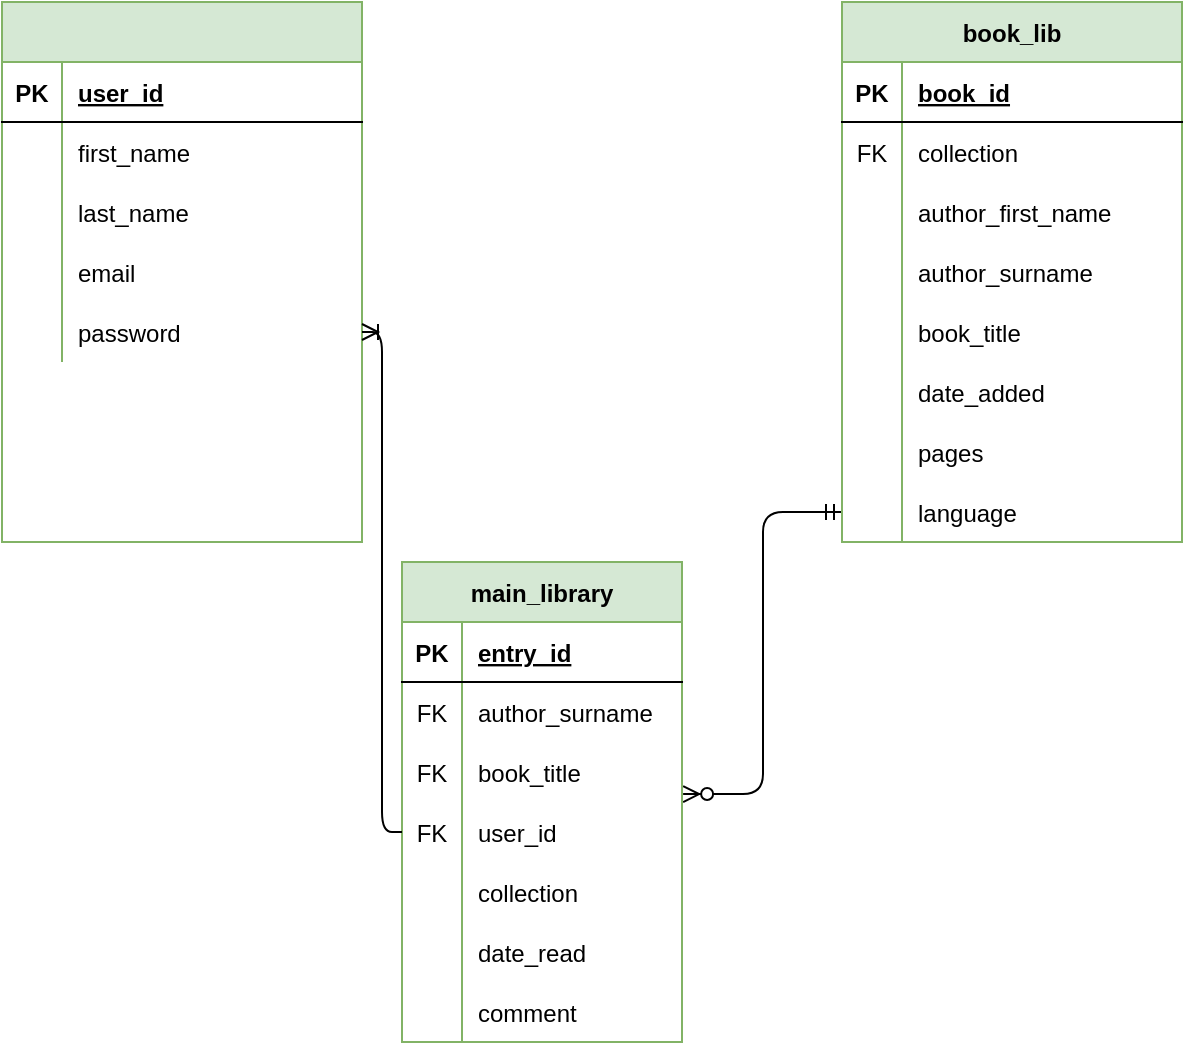 <mxfile version="13.5.7" type="device"><diagram id="R2lEEEUBdFMjLlhIrx00" name="Page-1"><mxGraphModel dx="464" dy="706" grid="1" gridSize="10" guides="1" tooltips="1" connect="1" arrows="1" fold="1" page="1" pageScale="1" pageWidth="850" pageHeight="1100" math="0" shadow="0" extFonts="Permanent Marker^https://fonts.googleapis.com/css?family=Permanent+Marker"><root><mxCell id="0"/><mxCell id="1" parent="0"/><mxCell id="q8SXTB7Nf52hJqVDdlHK-131" value="" style="edgeStyle=elbowEdgeStyle;fontSize=12;html=1;endArrow=ERzeroToMany;startArrow=ERmandOne;entryX=1.004;entryY=-0.133;entryDx=0;entryDy=0;entryPerimeter=0;" edge="1" parent="1" source="q8SXTB7Nf52hJqVDdlHK-60" target="q8SXTB7Nf52hJqVDdlHK-117"><mxGeometry width="100" height="100" relative="1" as="geometry"><mxPoint x="620" y="360" as="sourcePoint"/><mxPoint x="798" y="443.99" as="targetPoint"/></mxGeometry></mxCell><mxCell id="q8SXTB7Nf52hJqVDdlHK-21" value="main_library" style="shape=table;startSize=30;container=1;collapsible=1;childLayout=tableLayout;fixedRows=1;rowLines=0;fontStyle=1;align=center;resizeLast=1;fillColor=#d5e8d4;strokeColor=#82b366;" vertex="1" parent="1"><mxGeometry x="300" y="320" width="140" height="240" as="geometry"/></mxCell><mxCell id="q8SXTB7Nf52hJqVDdlHK-22" value="" style="shape=partialRectangle;collapsible=0;dropTarget=0;pointerEvents=0;fillColor=none;top=0;left=0;bottom=1;right=0;points=[[0,0.5],[1,0.5]];portConstraint=eastwest;" vertex="1" parent="q8SXTB7Nf52hJqVDdlHK-21"><mxGeometry y="30" width="140" height="30" as="geometry"/></mxCell><mxCell id="q8SXTB7Nf52hJqVDdlHK-23" value="PK" style="shape=partialRectangle;connectable=0;fillColor=none;top=0;left=0;bottom=0;right=0;fontStyle=1;overflow=hidden;" vertex="1" parent="q8SXTB7Nf52hJqVDdlHK-22"><mxGeometry width="30" height="30" as="geometry"/></mxCell><mxCell id="q8SXTB7Nf52hJqVDdlHK-24" value="entry_id" style="shape=partialRectangle;connectable=0;fillColor=none;top=0;left=0;bottom=0;right=0;align=left;spacingLeft=6;fontStyle=5;overflow=hidden;" vertex="1" parent="q8SXTB7Nf52hJqVDdlHK-22"><mxGeometry x="30" width="110" height="30" as="geometry"/></mxCell><mxCell id="q8SXTB7Nf52hJqVDdlHK-101" value="" style="shape=partialRectangle;collapsible=0;dropTarget=0;pointerEvents=0;fillColor=none;top=0;left=0;bottom=0;right=0;points=[[0,0.5],[1,0.5]];portConstraint=eastwest;" vertex="1" parent="q8SXTB7Nf52hJqVDdlHK-21"><mxGeometry y="60" width="140" height="30" as="geometry"/></mxCell><mxCell id="q8SXTB7Nf52hJqVDdlHK-102" value="FK" style="shape=partialRectangle;connectable=0;fillColor=none;top=0;left=0;bottom=0;right=0;fontStyle=0;overflow=hidden;" vertex="1" parent="q8SXTB7Nf52hJqVDdlHK-101"><mxGeometry width="30" height="30" as="geometry"/></mxCell><mxCell id="q8SXTB7Nf52hJqVDdlHK-103" value="author_surname" style="shape=partialRectangle;connectable=0;fillColor=none;top=0;left=0;bottom=0;right=0;align=left;spacingLeft=6;fontStyle=0;overflow=hidden;" vertex="1" parent="q8SXTB7Nf52hJqVDdlHK-101"><mxGeometry x="30" width="110" height="30" as="geometry"/></mxCell><mxCell id="q8SXTB7Nf52hJqVDdlHK-109" value="" style="shape=partialRectangle;collapsible=0;dropTarget=0;pointerEvents=0;fillColor=none;top=0;left=0;bottom=0;right=0;points=[[0,0.5],[1,0.5]];portConstraint=eastwest;" vertex="1" parent="q8SXTB7Nf52hJqVDdlHK-21"><mxGeometry y="90" width="140" height="30" as="geometry"/></mxCell><mxCell id="q8SXTB7Nf52hJqVDdlHK-110" value="FK" style="shape=partialRectangle;connectable=0;fillColor=none;top=0;left=0;bottom=0;right=0;fontStyle=0;overflow=hidden;" vertex="1" parent="q8SXTB7Nf52hJqVDdlHK-109"><mxGeometry width="30" height="30" as="geometry"/></mxCell><mxCell id="q8SXTB7Nf52hJqVDdlHK-111" value="book_title" style="shape=partialRectangle;connectable=0;fillColor=none;top=0;left=0;bottom=0;right=0;align=left;spacingLeft=6;fontStyle=0;overflow=hidden;" vertex="1" parent="q8SXTB7Nf52hJqVDdlHK-109"><mxGeometry x="30" width="110" height="30" as="geometry"/></mxCell><mxCell id="q8SXTB7Nf52hJqVDdlHK-117" value="" style="shape=partialRectangle;collapsible=0;dropTarget=0;pointerEvents=0;fillColor=none;top=0;left=0;bottom=0;right=0;points=[[0,0.5],[1,0.5]];portConstraint=eastwest;" vertex="1" parent="q8SXTB7Nf52hJqVDdlHK-21"><mxGeometry y="120" width="140" height="30" as="geometry"/></mxCell><mxCell id="q8SXTB7Nf52hJqVDdlHK-118" value="FK" style="shape=partialRectangle;connectable=0;fillColor=none;top=0;left=0;bottom=0;right=0;fontStyle=0;overflow=hidden;" vertex="1" parent="q8SXTB7Nf52hJqVDdlHK-117"><mxGeometry width="30" height="30" as="geometry"/></mxCell><mxCell id="q8SXTB7Nf52hJqVDdlHK-119" value="user_id" style="shape=partialRectangle;connectable=0;fillColor=none;top=0;left=0;bottom=0;right=0;align=left;spacingLeft=6;fontStyle=0;overflow=hidden;" vertex="1" parent="q8SXTB7Nf52hJqVDdlHK-117"><mxGeometry x="30" width="110" height="30" as="geometry"/></mxCell><mxCell id="q8SXTB7Nf52hJqVDdlHK-105" value="" style="shape=partialRectangle;collapsible=0;dropTarget=0;pointerEvents=0;fillColor=none;top=0;left=0;bottom=0;right=0;points=[[0,0.5],[1,0.5]];portConstraint=eastwest;" vertex="1" parent="q8SXTB7Nf52hJqVDdlHK-21"><mxGeometry y="150" width="140" height="30" as="geometry"/></mxCell><mxCell id="q8SXTB7Nf52hJqVDdlHK-106" value="" style="shape=partialRectangle;connectable=0;fillColor=none;top=0;left=0;bottom=0;right=0;fontStyle=0;overflow=hidden;" vertex="1" parent="q8SXTB7Nf52hJqVDdlHK-105"><mxGeometry width="30" height="30" as="geometry"/></mxCell><mxCell id="q8SXTB7Nf52hJqVDdlHK-107" value="collection" style="shape=partialRectangle;connectable=0;fillColor=none;top=0;left=0;bottom=0;right=0;align=left;spacingLeft=6;fontStyle=0;overflow=hidden;" vertex="1" parent="q8SXTB7Nf52hJqVDdlHK-105"><mxGeometry x="30" width="110" height="30" as="geometry"/></mxCell><mxCell id="q8SXTB7Nf52hJqVDdlHK-35" value="" style="shape=partialRectangle;collapsible=0;dropTarget=0;pointerEvents=0;fillColor=none;top=0;left=0;bottom=0;right=0;points=[[0,0.5],[1,0.5]];portConstraint=eastwest;" vertex="1" parent="q8SXTB7Nf52hJqVDdlHK-21"><mxGeometry y="180" width="140" height="30" as="geometry"/></mxCell><mxCell id="q8SXTB7Nf52hJqVDdlHK-36" value="" style="shape=partialRectangle;connectable=0;fillColor=none;top=0;left=0;bottom=0;right=0;fontStyle=1;overflow=hidden;" vertex="1" parent="q8SXTB7Nf52hJqVDdlHK-35"><mxGeometry width="30" height="30" as="geometry"/></mxCell><mxCell id="q8SXTB7Nf52hJqVDdlHK-37" value="date_read" style="shape=partialRectangle;connectable=0;fillColor=none;top=0;left=0;bottom=0;right=0;align=left;spacingLeft=6;fontStyle=0;overflow=hidden;" vertex="1" parent="q8SXTB7Nf52hJqVDdlHK-35"><mxGeometry x="30" width="110" height="30" as="geometry"/></mxCell><mxCell id="q8SXTB7Nf52hJqVDdlHK-121" value="" style="shape=partialRectangle;collapsible=0;dropTarget=0;pointerEvents=0;fillColor=none;top=0;left=0;bottom=0;right=0;points=[[0,0.5],[1,0.5]];portConstraint=eastwest;" vertex="1" parent="q8SXTB7Nf52hJqVDdlHK-21"><mxGeometry y="210" width="140" height="30" as="geometry"/></mxCell><mxCell id="q8SXTB7Nf52hJqVDdlHK-122" value="" style="shape=partialRectangle;connectable=0;fillColor=none;top=0;left=0;bottom=0;right=0;editable=1;overflow=hidden;" vertex="1" parent="q8SXTB7Nf52hJqVDdlHK-121"><mxGeometry width="30" height="30" as="geometry"/></mxCell><mxCell id="q8SXTB7Nf52hJqVDdlHK-123" value="comment" style="shape=partialRectangle;connectable=0;fillColor=none;top=0;left=0;bottom=0;right=0;align=left;spacingLeft=6;overflow=hidden;" vertex="1" parent="q8SXTB7Nf52hJqVDdlHK-121"><mxGeometry x="30" width="110" height="30" as="geometry"/></mxCell><mxCell id="q8SXTB7Nf52hJqVDdlHK-87" value="" style="shape=table;startSize=30;container=1;collapsible=1;childLayout=tableLayout;fixedRows=1;rowLines=0;fontStyle=1;align=center;resizeLast=1;fillColor=#d5e8d4;strokeColor=#82b366;" vertex="1" parent="1"><mxGeometry x="100" y="40" width="180" height="270" as="geometry"/></mxCell><mxCell id="q8SXTB7Nf52hJqVDdlHK-88" value="" style="shape=partialRectangle;collapsible=0;dropTarget=0;pointerEvents=0;fillColor=none;top=0;left=0;bottom=1;right=0;points=[[0,0.5],[1,0.5]];portConstraint=eastwest;" vertex="1" parent="q8SXTB7Nf52hJqVDdlHK-87"><mxGeometry y="30" width="180" height="30" as="geometry"/></mxCell><mxCell id="q8SXTB7Nf52hJqVDdlHK-89" value="PK" style="shape=partialRectangle;connectable=0;fillColor=none;top=0;left=0;bottom=0;right=0;fontStyle=1;overflow=hidden;" vertex="1" parent="q8SXTB7Nf52hJqVDdlHK-88"><mxGeometry width="30" height="30" as="geometry"/></mxCell><mxCell id="q8SXTB7Nf52hJqVDdlHK-90" value="user_id" style="shape=partialRectangle;connectable=0;fillColor=none;top=0;left=0;bottom=0;right=0;align=left;spacingLeft=6;fontStyle=5;overflow=hidden;" vertex="1" parent="q8SXTB7Nf52hJqVDdlHK-88"><mxGeometry x="30" width="150" height="30" as="geometry"/></mxCell><mxCell id="q8SXTB7Nf52hJqVDdlHK-91" value="" style="shape=partialRectangle;collapsible=0;dropTarget=0;pointerEvents=0;fillColor=none;top=0;left=0;bottom=0;right=0;points=[[0,0.5],[1,0.5]];portConstraint=eastwest;" vertex="1" parent="q8SXTB7Nf52hJqVDdlHK-87"><mxGeometry y="60" width="180" height="30" as="geometry"/></mxCell><mxCell id="q8SXTB7Nf52hJqVDdlHK-92" value="" style="shape=partialRectangle;connectable=0;fillColor=none;top=0;left=0;bottom=0;right=0;editable=1;overflow=hidden;" vertex="1" parent="q8SXTB7Nf52hJqVDdlHK-91"><mxGeometry width="30" height="30" as="geometry"/></mxCell><mxCell id="q8SXTB7Nf52hJqVDdlHK-93" value="first_name" style="shape=partialRectangle;connectable=0;fillColor=none;top=0;left=0;bottom=0;right=0;align=left;spacingLeft=6;overflow=hidden;" vertex="1" parent="q8SXTB7Nf52hJqVDdlHK-91"><mxGeometry x="30" width="150" height="30" as="geometry"/></mxCell><mxCell id="q8SXTB7Nf52hJqVDdlHK-134" value="" style="shape=partialRectangle;collapsible=0;dropTarget=0;pointerEvents=0;fillColor=none;top=0;left=0;bottom=0;right=0;points=[[0,0.5],[1,0.5]];portConstraint=eastwest;" vertex="1" parent="q8SXTB7Nf52hJqVDdlHK-87"><mxGeometry y="90" width="180" height="30" as="geometry"/></mxCell><mxCell id="q8SXTB7Nf52hJqVDdlHK-135" value="" style="shape=partialRectangle;connectable=0;fillColor=none;top=0;left=0;bottom=0;right=0;editable=1;overflow=hidden;" vertex="1" parent="q8SXTB7Nf52hJqVDdlHK-134"><mxGeometry width="30" height="30" as="geometry"/></mxCell><mxCell id="q8SXTB7Nf52hJqVDdlHK-136" value="last_name" style="shape=partialRectangle;connectable=0;fillColor=none;top=0;left=0;bottom=0;right=0;align=left;spacingLeft=6;overflow=hidden;" vertex="1" parent="q8SXTB7Nf52hJqVDdlHK-134"><mxGeometry x="30" width="150" height="30" as="geometry"/></mxCell><mxCell id="q8SXTB7Nf52hJqVDdlHK-94" value="" style="shape=partialRectangle;collapsible=0;dropTarget=0;pointerEvents=0;fillColor=none;top=0;left=0;bottom=0;right=0;points=[[0,0.5],[1,0.5]];portConstraint=eastwest;" vertex="1" parent="q8SXTB7Nf52hJqVDdlHK-87"><mxGeometry y="120" width="180" height="30" as="geometry"/></mxCell><mxCell id="q8SXTB7Nf52hJqVDdlHK-95" value="" style="shape=partialRectangle;connectable=0;fillColor=none;top=0;left=0;bottom=0;right=0;editable=1;overflow=hidden;" vertex="1" parent="q8SXTB7Nf52hJqVDdlHK-94"><mxGeometry width="30" height="30" as="geometry"/></mxCell><mxCell id="q8SXTB7Nf52hJqVDdlHK-96" value="email" style="shape=partialRectangle;connectable=0;fillColor=none;top=0;left=0;bottom=0;right=0;align=left;spacingLeft=6;overflow=hidden;" vertex="1" parent="q8SXTB7Nf52hJqVDdlHK-94"><mxGeometry x="30" width="150" height="30" as="geometry"/></mxCell><mxCell id="q8SXTB7Nf52hJqVDdlHK-97" value="" style="shape=partialRectangle;collapsible=0;dropTarget=0;pointerEvents=0;fillColor=none;top=0;left=0;bottom=0;right=0;points=[[0,0.5],[1,0.5]];portConstraint=eastwest;" vertex="1" parent="q8SXTB7Nf52hJqVDdlHK-87"><mxGeometry y="150" width="180" height="30" as="geometry"/></mxCell><mxCell id="q8SXTB7Nf52hJqVDdlHK-98" value="" style="shape=partialRectangle;connectable=0;fillColor=none;top=0;left=0;bottom=0;right=0;editable=1;overflow=hidden;" vertex="1" parent="q8SXTB7Nf52hJqVDdlHK-97"><mxGeometry width="30" height="30" as="geometry"/></mxCell><mxCell id="q8SXTB7Nf52hJqVDdlHK-99" value="password" style="shape=partialRectangle;connectable=0;fillColor=none;top=0;left=0;bottom=0;right=0;align=left;spacingLeft=6;overflow=hidden;" vertex="1" parent="q8SXTB7Nf52hJqVDdlHK-97"><mxGeometry x="30" width="150" height="30" as="geometry"/></mxCell><mxCell id="q8SXTB7Nf52hJqVDdlHK-38" value="book_lib" style="shape=table;startSize=30;container=1;collapsible=1;childLayout=tableLayout;fixedRows=1;rowLines=0;fontStyle=1;align=center;resizeLast=1;fillColor=#d5e8d4;strokeColor=#82b366;" vertex="1" parent="1"><mxGeometry x="520" y="40" width="170" height="270" as="geometry"/></mxCell><mxCell id="q8SXTB7Nf52hJqVDdlHK-39" value="" style="shape=partialRectangle;collapsible=0;dropTarget=0;pointerEvents=0;fillColor=none;top=0;left=0;bottom=1;right=0;points=[[0,0.5],[1,0.5]];portConstraint=eastwest;" vertex="1" parent="q8SXTB7Nf52hJqVDdlHK-38"><mxGeometry y="30" width="170" height="30" as="geometry"/></mxCell><mxCell id="q8SXTB7Nf52hJqVDdlHK-40" value="PK" style="shape=partialRectangle;connectable=0;fillColor=none;top=0;left=0;bottom=0;right=0;fontStyle=1;overflow=hidden;" vertex="1" parent="q8SXTB7Nf52hJqVDdlHK-39"><mxGeometry width="30" height="30" as="geometry"/></mxCell><mxCell id="q8SXTB7Nf52hJqVDdlHK-41" value="book_id" style="shape=partialRectangle;connectable=0;fillColor=none;top=0;left=0;bottom=0;right=0;align=left;spacingLeft=6;fontStyle=5;overflow=hidden;" vertex="1" parent="q8SXTB7Nf52hJqVDdlHK-39"><mxGeometry x="30" width="140" height="30" as="geometry"/></mxCell><mxCell id="q8SXTB7Nf52hJqVDdlHK-125" value="" style="shape=partialRectangle;collapsible=0;dropTarget=0;pointerEvents=0;fillColor=none;top=0;left=0;bottom=0;right=0;points=[[0,0.5],[1,0.5]];portConstraint=eastwest;" vertex="1" parent="q8SXTB7Nf52hJqVDdlHK-38"><mxGeometry y="60" width="170" height="30" as="geometry"/></mxCell><mxCell id="q8SXTB7Nf52hJqVDdlHK-126" value="FK" style="shape=partialRectangle;connectable=0;fillColor=none;top=0;left=0;bottom=0;right=0;fontStyle=0;overflow=hidden;" vertex="1" parent="q8SXTB7Nf52hJqVDdlHK-125"><mxGeometry width="30" height="30" as="geometry"/></mxCell><mxCell id="q8SXTB7Nf52hJqVDdlHK-127" value="collection" style="shape=partialRectangle;connectable=0;fillColor=none;top=0;left=0;bottom=0;right=0;align=left;spacingLeft=6;fontStyle=0;overflow=hidden;" vertex="1" parent="q8SXTB7Nf52hJqVDdlHK-125"><mxGeometry x="30" width="140" height="30" as="geometry"/></mxCell><mxCell id="q8SXTB7Nf52hJqVDdlHK-42" value="" style="shape=partialRectangle;collapsible=0;dropTarget=0;pointerEvents=0;fillColor=none;top=0;left=0;bottom=0;right=0;points=[[0,0.5],[1,0.5]];portConstraint=eastwest;" vertex="1" parent="q8SXTB7Nf52hJqVDdlHK-38"><mxGeometry y="90" width="170" height="30" as="geometry"/></mxCell><mxCell id="q8SXTB7Nf52hJqVDdlHK-43" value="" style="shape=partialRectangle;connectable=0;fillColor=none;top=0;left=0;bottom=0;right=0;editable=1;overflow=hidden;" vertex="1" parent="q8SXTB7Nf52hJqVDdlHK-42"><mxGeometry width="30" height="30" as="geometry"/></mxCell><mxCell id="q8SXTB7Nf52hJqVDdlHK-44" value="author_first_name" style="shape=partialRectangle;connectable=0;fillColor=none;top=0;left=0;bottom=0;right=0;align=left;spacingLeft=6;overflow=hidden;" vertex="1" parent="q8SXTB7Nf52hJqVDdlHK-42"><mxGeometry x="30" width="140" height="30" as="geometry"/></mxCell><mxCell id="q8SXTB7Nf52hJqVDdlHK-45" value="" style="shape=partialRectangle;collapsible=0;dropTarget=0;pointerEvents=0;fillColor=none;top=0;left=0;bottom=0;right=0;points=[[0,0.5],[1,0.5]];portConstraint=eastwest;" vertex="1" parent="q8SXTB7Nf52hJqVDdlHK-38"><mxGeometry y="120" width="170" height="30" as="geometry"/></mxCell><mxCell id="q8SXTB7Nf52hJqVDdlHK-46" value="" style="shape=partialRectangle;connectable=0;fillColor=none;top=0;left=0;bottom=0;right=0;editable=1;overflow=hidden;" vertex="1" parent="q8SXTB7Nf52hJqVDdlHK-45"><mxGeometry width="30" height="30" as="geometry"/></mxCell><mxCell id="q8SXTB7Nf52hJqVDdlHK-47" value="author_surname" style="shape=partialRectangle;connectable=0;fillColor=none;top=0;left=0;bottom=0;right=0;align=left;spacingLeft=6;overflow=hidden;" vertex="1" parent="q8SXTB7Nf52hJqVDdlHK-45"><mxGeometry x="30" width="140" height="30" as="geometry"/></mxCell><mxCell id="q8SXTB7Nf52hJqVDdlHK-48" value="" style="shape=partialRectangle;collapsible=0;dropTarget=0;pointerEvents=0;fillColor=none;top=0;left=0;bottom=0;right=0;points=[[0,0.5],[1,0.5]];portConstraint=eastwest;" vertex="1" parent="q8SXTB7Nf52hJqVDdlHK-38"><mxGeometry y="150" width="170" height="30" as="geometry"/></mxCell><mxCell id="q8SXTB7Nf52hJqVDdlHK-49" value="" style="shape=partialRectangle;connectable=0;fillColor=none;top=0;left=0;bottom=0;right=0;editable=1;overflow=hidden;" vertex="1" parent="q8SXTB7Nf52hJqVDdlHK-48"><mxGeometry width="30" height="30" as="geometry"/></mxCell><mxCell id="q8SXTB7Nf52hJqVDdlHK-50" value="book_title" style="shape=partialRectangle;connectable=0;fillColor=none;top=0;left=0;bottom=0;right=0;align=left;spacingLeft=6;overflow=hidden;" vertex="1" parent="q8SXTB7Nf52hJqVDdlHK-48"><mxGeometry x="30" width="140" height="30" as="geometry"/></mxCell><mxCell id="q8SXTB7Nf52hJqVDdlHK-52" value="" style="shape=partialRectangle;collapsible=0;dropTarget=0;pointerEvents=0;fillColor=none;top=0;left=0;bottom=0;right=0;points=[[0,0.5],[1,0.5]];portConstraint=eastwest;" vertex="1" parent="q8SXTB7Nf52hJqVDdlHK-38"><mxGeometry y="180" width="170" height="30" as="geometry"/></mxCell><mxCell id="q8SXTB7Nf52hJqVDdlHK-53" value="" style="shape=partialRectangle;connectable=0;fillColor=none;top=0;left=0;bottom=0;right=0;editable=1;overflow=hidden;" vertex="1" parent="q8SXTB7Nf52hJqVDdlHK-52"><mxGeometry width="30" height="30" as="geometry"/></mxCell><mxCell id="q8SXTB7Nf52hJqVDdlHK-54" value="date_added" style="shape=partialRectangle;connectable=0;fillColor=none;top=0;left=0;bottom=0;right=0;align=left;spacingLeft=6;overflow=hidden;" vertex="1" parent="q8SXTB7Nf52hJqVDdlHK-52"><mxGeometry x="30" width="140" height="30" as="geometry"/></mxCell><mxCell id="q8SXTB7Nf52hJqVDdlHK-56" value="" style="shape=partialRectangle;collapsible=0;dropTarget=0;pointerEvents=0;fillColor=none;top=0;left=0;bottom=0;right=0;points=[[0,0.5],[1,0.5]];portConstraint=eastwest;" vertex="1" parent="q8SXTB7Nf52hJqVDdlHK-38"><mxGeometry y="210" width="170" height="30" as="geometry"/></mxCell><mxCell id="q8SXTB7Nf52hJqVDdlHK-57" value="" style="shape=partialRectangle;connectable=0;fillColor=none;top=0;left=0;bottom=0;right=0;editable=1;overflow=hidden;" vertex="1" parent="q8SXTB7Nf52hJqVDdlHK-56"><mxGeometry width="30" height="30" as="geometry"/></mxCell><mxCell id="q8SXTB7Nf52hJqVDdlHK-58" value="pages" style="shape=partialRectangle;connectable=0;fillColor=none;top=0;left=0;bottom=0;right=0;align=left;spacingLeft=6;overflow=hidden;" vertex="1" parent="q8SXTB7Nf52hJqVDdlHK-56"><mxGeometry x="30" width="140" height="30" as="geometry"/></mxCell><mxCell id="q8SXTB7Nf52hJqVDdlHK-60" value="" style="shape=partialRectangle;collapsible=0;dropTarget=0;pointerEvents=0;fillColor=none;top=0;left=0;bottom=0;right=0;points=[[0,0.5],[1,0.5]];portConstraint=eastwest;" vertex="1" parent="q8SXTB7Nf52hJqVDdlHK-38"><mxGeometry y="240" width="170" height="30" as="geometry"/></mxCell><mxCell id="q8SXTB7Nf52hJqVDdlHK-61" value="" style="shape=partialRectangle;connectable=0;fillColor=none;top=0;left=0;bottom=0;right=0;editable=1;overflow=hidden;" vertex="1" parent="q8SXTB7Nf52hJqVDdlHK-60"><mxGeometry width="30" height="30" as="geometry"/></mxCell><mxCell id="q8SXTB7Nf52hJqVDdlHK-62" value="language" style="shape=partialRectangle;connectable=0;fillColor=none;top=0;left=0;bottom=0;right=0;align=left;spacingLeft=6;overflow=hidden;" vertex="1" parent="q8SXTB7Nf52hJqVDdlHK-60"><mxGeometry x="30" width="140" height="30" as="geometry"/></mxCell><mxCell id="q8SXTB7Nf52hJqVDdlHK-132" value="" style="edgeStyle=orthogonalEdgeStyle;fontSize=12;html=1;endArrow=ERoneToMany;exitX=0;exitY=0.5;exitDx=0;exitDy=0;" edge="1" parent="1" source="q8SXTB7Nf52hJqVDdlHK-117" target="q8SXTB7Nf52hJqVDdlHK-97"><mxGeometry width="100" height="100" relative="1" as="geometry"><mxPoint x="290" y="390" as="sourcePoint"/><mxPoint x="390" y="290" as="targetPoint"/></mxGeometry></mxCell></root></mxGraphModel></diagram></mxfile>